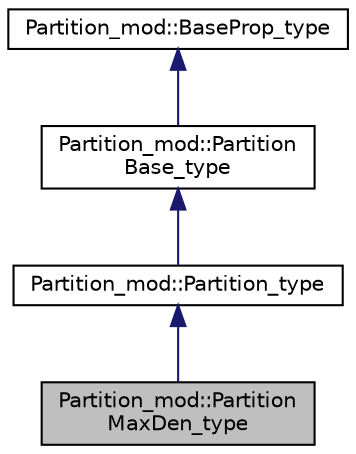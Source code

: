 digraph "Partition_mod::PartitionMaxDen_type"
{
 // LATEX_PDF_SIZE
  edge [fontname="Helvetica",fontsize="10",labelfontname="Helvetica",labelfontsize="10"];
  node [fontname="Helvetica",fontsize="10",shape=record];
  Node1 [label="Partition_mod::Partition\lMaxDen_type",height=0.2,width=0.4,color="black", fillcolor="grey75", style="filled", fontcolor="black",tooltip="The PartitionMaxDen_type class."];
  Node2 -> Node1 [dir="back",color="midnightblue",fontsize="10",style="solid",fontname="Helvetica"];
  Node2 [label="Partition_mod::Partition_type",height=0.2,width=0.4,color="black", fillcolor="white", style="filled",URL="$structPartition__mod_1_1Partition__type.html",tooltip="The Partition_type abstract class for Partition derived types. Partitions an input array Point(nd,..."];
  Node3 -> Node2 [dir="back",color="midnightblue",fontsize="10",style="solid",fontname="Helvetica"];
  Node3 [label="Partition_mod::Partition\lBase_type",height=0.2,width=0.4,color="black", fillcolor="white", style="filled",URL="$structPartition__mod_1_1PartitionBase__type.html",tooltip="The class for generating objects that hold the final output partition properties."];
  Node4 -> Node3 [dir="back",color="midnightblue",fontsize="10",style="solid",fontname="Helvetica"];
  Node4 [label="Partition_mod::BaseProp_type",height=0.2,width=0.4,color="black", fillcolor="white", style="filled",URL="$structPartition__mod_1_1BaseProp__type.html",tooltip="Abstract class containing the basic properties of partitions that are common between the exploration ..."];
}
